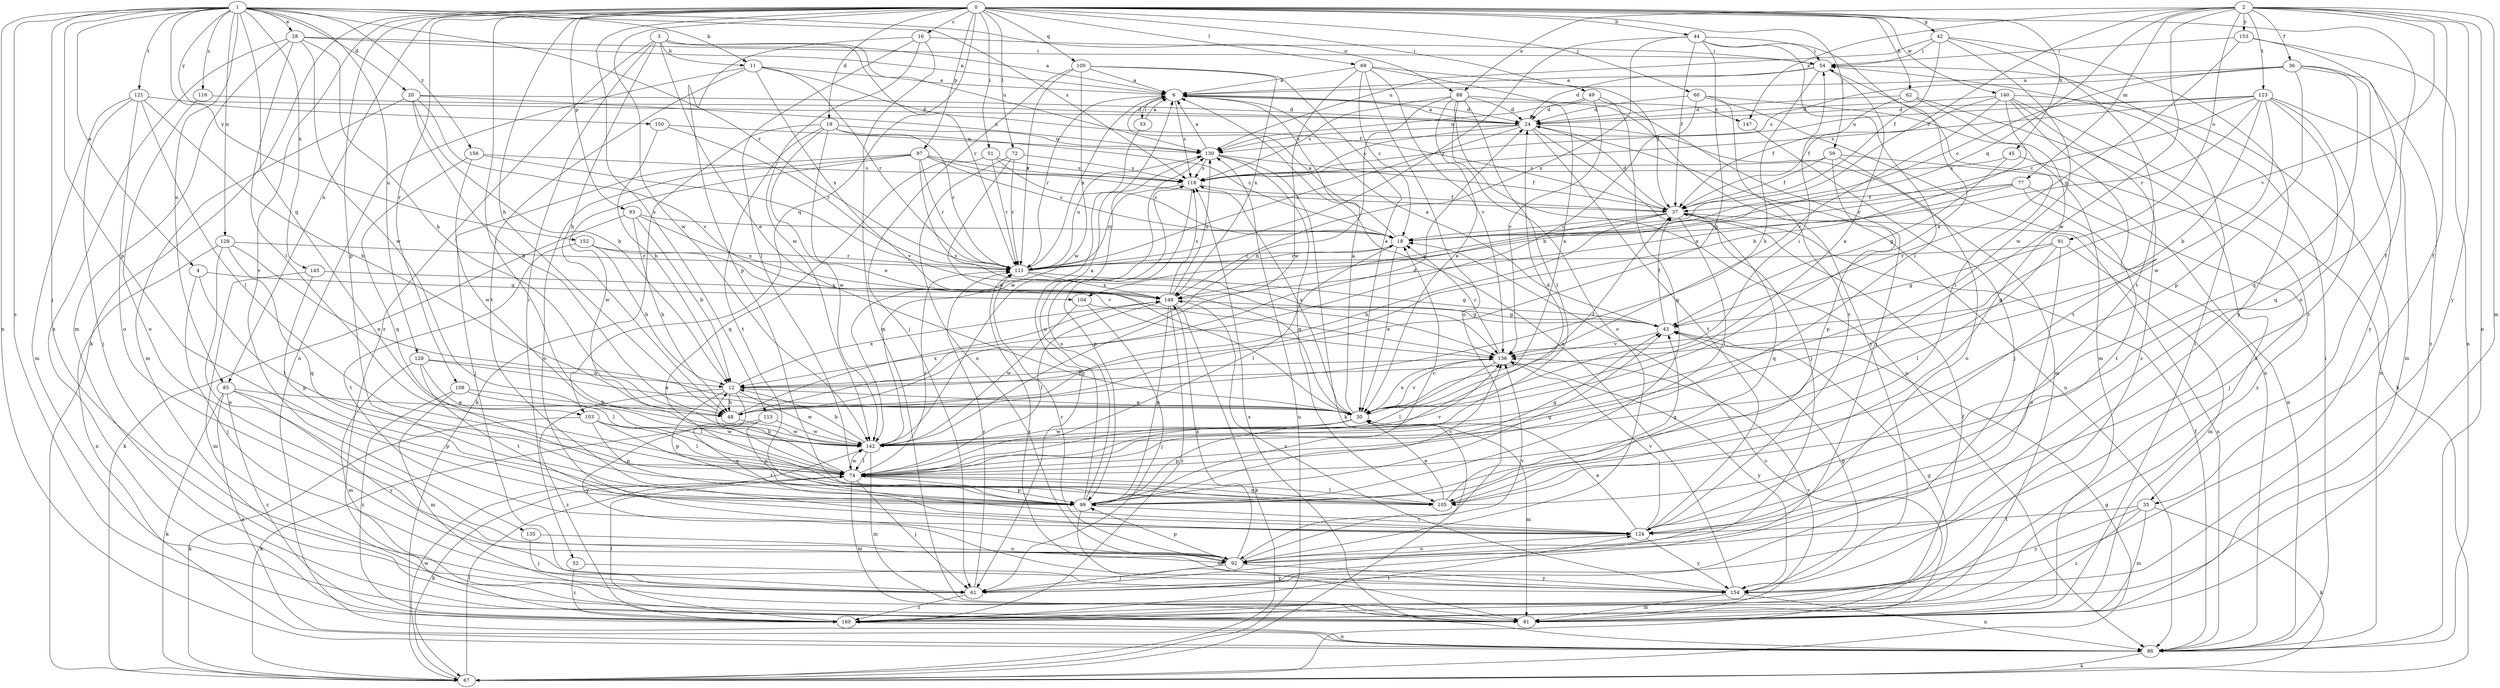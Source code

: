 strict digraph  {
0;
1;
2;
3;
4;
6;
11;
12;
16;
18;
19;
20;
24;
28;
30;
35;
36;
37;
42;
43;
44;
45;
48;
49;
51;
52;
53;
54;
59;
60;
61;
62;
67;
69;
72;
74;
77;
81;
85;
86;
88;
91;
92;
93;
97;
99;
100;
103;
104;
105;
108;
111;
113;
116;
118;
121;
123;
124;
128;
129;
130;
135;
136;
140;
142;
145;
147;
148;
150;
152;
153;
154;
156;
160;
0 -> 16  [label=c];
0 -> 19  [label=d];
0 -> 35  [label=f];
0 -> 42  [label=g];
0 -> 44  [label=h];
0 -> 45  [label=h];
0 -> 48  [label=h];
0 -> 49  [label=i];
0 -> 51  [label=i];
0 -> 59  [label=j];
0 -> 60  [label=j];
0 -> 62  [label=k];
0 -> 67  [label=k];
0 -> 69  [label=l];
0 -> 72  [label=l];
0 -> 74  [label=l];
0 -> 85  [label=n];
0 -> 93  [label=p];
0 -> 97  [label=p];
0 -> 99  [label=p];
0 -> 100  [label=q];
0 -> 103  [label=q];
0 -> 108  [label=r];
0 -> 113  [label=s];
0 -> 135  [label=v];
0 -> 140  [label=w];
0 -> 142  [label=w];
1 -> 4  [label=a];
1 -> 11  [label=b];
1 -> 20  [label=d];
1 -> 28  [label=e];
1 -> 61  [label=j];
1 -> 85  [label=n];
1 -> 86  [label=n];
1 -> 88  [label=o];
1 -> 99  [label=p];
1 -> 103  [label=q];
1 -> 111  [label=r];
1 -> 116  [label=s];
1 -> 118  [label=s];
1 -> 121  [label=t];
1 -> 128  [label=u];
1 -> 129  [label=u];
1 -> 145  [label=x];
1 -> 150  [label=y];
1 -> 152  [label=y];
1 -> 156  [label=z];
1 -> 160  [label=z];
2 -> 18  [label=c];
2 -> 35  [label=f];
2 -> 36  [label=f];
2 -> 77  [label=m];
2 -> 81  [label=m];
2 -> 86  [label=n];
2 -> 88  [label=o];
2 -> 91  [label=o];
2 -> 104  [label=q];
2 -> 123  [label=t];
2 -> 136  [label=v];
2 -> 142  [label=w];
2 -> 147  [label=x];
2 -> 153  [label=y];
2 -> 154  [label=y];
3 -> 6  [label=a];
3 -> 11  [label=b];
3 -> 30  [label=e];
3 -> 48  [label=h];
3 -> 52  [label=i];
3 -> 111  [label=r];
3 -> 130  [label=u];
3 -> 160  [label=z];
4 -> 61  [label=j];
4 -> 74  [label=l];
4 -> 104  [label=q];
6 -> 24  [label=d];
6 -> 53  [label=i];
6 -> 111  [label=r];
6 -> 118  [label=s];
6 -> 147  [label=x];
11 -> 6  [label=a];
11 -> 37  [label=f];
11 -> 86  [label=n];
11 -> 111  [label=r];
11 -> 124  [label=t];
11 -> 148  [label=x];
12 -> 30  [label=e];
12 -> 48  [label=h];
12 -> 99  [label=p];
12 -> 142  [label=w];
12 -> 148  [label=x];
12 -> 154  [label=y];
12 -> 160  [label=z];
16 -> 54  [label=i];
16 -> 74  [label=l];
16 -> 81  [label=m];
16 -> 99  [label=p];
16 -> 142  [label=w];
18 -> 6  [label=a];
18 -> 30  [label=e];
18 -> 74  [label=l];
18 -> 111  [label=r];
19 -> 18  [label=c];
19 -> 30  [label=e];
19 -> 67  [label=k];
19 -> 111  [label=r];
19 -> 124  [label=t];
19 -> 130  [label=u];
19 -> 142  [label=w];
20 -> 12  [label=b];
20 -> 24  [label=d];
20 -> 48  [label=h];
20 -> 81  [label=m];
20 -> 130  [label=u];
20 -> 136  [label=v];
24 -> 6  [label=a];
24 -> 61  [label=j];
24 -> 81  [label=m];
24 -> 86  [label=n];
24 -> 111  [label=r];
24 -> 118  [label=s];
24 -> 124  [label=t];
24 -> 130  [label=u];
28 -> 6  [label=a];
28 -> 48  [label=h];
28 -> 54  [label=i];
28 -> 74  [label=l];
28 -> 81  [label=m];
28 -> 142  [label=w];
28 -> 160  [label=z];
30 -> 6  [label=a];
30 -> 37  [label=f];
30 -> 54  [label=i];
30 -> 81  [label=m];
30 -> 99  [label=p];
30 -> 118  [label=s];
30 -> 136  [label=v];
30 -> 142  [label=w];
35 -> 67  [label=k];
35 -> 81  [label=m];
35 -> 124  [label=t];
35 -> 154  [label=y];
35 -> 160  [label=z];
36 -> 6  [label=a];
36 -> 18  [label=c];
36 -> 99  [label=p];
36 -> 105  [label=q];
36 -> 118  [label=s];
36 -> 154  [label=y];
36 -> 160  [label=z];
37 -> 18  [label=c];
37 -> 24  [label=d];
37 -> 48  [label=h];
37 -> 74  [label=l];
37 -> 86  [label=n];
37 -> 105  [label=q];
37 -> 148  [label=x];
42 -> 37  [label=f];
42 -> 54  [label=i];
42 -> 124  [label=t];
42 -> 130  [label=u];
42 -> 142  [label=w];
42 -> 154  [label=y];
43 -> 6  [label=a];
43 -> 37  [label=f];
43 -> 136  [label=v];
44 -> 30  [label=e];
44 -> 37  [label=f];
44 -> 48  [label=h];
44 -> 54  [label=i];
44 -> 74  [label=l];
44 -> 111  [label=r];
44 -> 148  [label=x];
45 -> 43  [label=g];
45 -> 118  [label=s];
45 -> 160  [label=z];
48 -> 24  [label=d];
48 -> 142  [label=w];
48 -> 148  [label=x];
49 -> 24  [label=d];
49 -> 61  [label=j];
49 -> 99  [label=p];
49 -> 130  [label=u];
49 -> 136  [label=v];
51 -> 18  [label=c];
51 -> 105  [label=q];
51 -> 111  [label=r];
51 -> 118  [label=s];
52 -> 154  [label=y];
52 -> 160  [label=z];
53 -> 6  [label=a];
53 -> 142  [label=w];
54 -> 6  [label=a];
54 -> 24  [label=d];
54 -> 30  [label=e];
54 -> 48  [label=h];
59 -> 37  [label=f];
59 -> 86  [label=n];
59 -> 92  [label=o];
59 -> 99  [label=p];
59 -> 118  [label=s];
60 -> 12  [label=b];
60 -> 24  [label=d];
60 -> 81  [label=m];
60 -> 86  [label=n];
60 -> 124  [label=t];
61 -> 111  [label=r];
61 -> 160  [label=z];
62 -> 24  [label=d];
62 -> 37  [label=f];
62 -> 105  [label=q];
62 -> 160  [label=z];
67 -> 18  [label=c];
67 -> 43  [label=g];
67 -> 74  [label=l];
67 -> 130  [label=u];
67 -> 142  [label=w];
69 -> 6  [label=a];
69 -> 18  [label=c];
69 -> 30  [label=e];
69 -> 37  [label=f];
69 -> 92  [label=o];
69 -> 136  [label=v];
69 -> 142  [label=w];
72 -> 30  [label=e];
72 -> 92  [label=o];
72 -> 111  [label=r];
72 -> 118  [label=s];
74 -> 12  [label=b];
74 -> 43  [label=g];
74 -> 61  [label=j];
74 -> 67  [label=k];
74 -> 81  [label=m];
74 -> 99  [label=p];
74 -> 105  [label=q];
74 -> 111  [label=r];
74 -> 136  [label=v];
74 -> 142  [label=w];
77 -> 18  [label=c];
77 -> 37  [label=f];
77 -> 61  [label=j];
77 -> 124  [label=t];
77 -> 148  [label=x];
81 -> 43  [label=g];
81 -> 54  [label=i];
81 -> 136  [label=v];
85 -> 30  [label=e];
85 -> 67  [label=k];
85 -> 86  [label=n];
85 -> 99  [label=p];
85 -> 154  [label=y];
85 -> 160  [label=z];
86 -> 37  [label=f];
86 -> 54  [label=i];
86 -> 67  [label=k];
86 -> 118  [label=s];
88 -> 24  [label=d];
88 -> 30  [label=e];
88 -> 48  [label=h];
88 -> 74  [label=l];
88 -> 86  [label=n];
88 -> 92  [label=o];
88 -> 118  [label=s];
88 -> 154  [label=y];
91 -> 43  [label=g];
91 -> 74  [label=l];
91 -> 81  [label=m];
91 -> 92  [label=o];
91 -> 111  [label=r];
92 -> 61  [label=j];
92 -> 99  [label=p];
92 -> 111  [label=r];
92 -> 136  [label=v];
92 -> 148  [label=x];
92 -> 154  [label=y];
93 -> 12  [label=b];
93 -> 18  [label=c];
93 -> 48  [label=h];
93 -> 67  [label=k];
93 -> 148  [label=x];
97 -> 18  [label=c];
97 -> 37  [label=f];
97 -> 61  [label=j];
97 -> 92  [label=o];
97 -> 111  [label=r];
97 -> 118  [label=s];
97 -> 136  [label=v];
97 -> 142  [label=w];
99 -> 18  [label=c];
99 -> 43  [label=g];
99 -> 81  [label=m];
99 -> 118  [label=s];
99 -> 124  [label=t];
99 -> 130  [label=u];
99 -> 136  [label=v];
100 -> 6  [label=a];
100 -> 30  [label=e];
100 -> 61  [label=j];
100 -> 111  [label=r];
100 -> 142  [label=w];
100 -> 148  [label=x];
103 -> 67  [label=k];
103 -> 74  [label=l];
103 -> 99  [label=p];
103 -> 105  [label=q];
103 -> 142  [label=w];
104 -> 43  [label=g];
104 -> 61  [label=j];
104 -> 142  [label=w];
105 -> 30  [label=e];
105 -> 43  [label=g];
105 -> 54  [label=i];
105 -> 74  [label=l];
108 -> 48  [label=h];
108 -> 74  [label=l];
108 -> 81  [label=m];
108 -> 160  [label=z];
111 -> 6  [label=a];
111 -> 18  [label=c];
111 -> 43  [label=g];
111 -> 130  [label=u];
111 -> 148  [label=x];
113 -> 67  [label=k];
113 -> 99  [label=p];
113 -> 124  [label=t];
113 -> 142  [label=w];
116 -> 24  [label=d];
116 -> 92  [label=o];
118 -> 37  [label=f];
118 -> 99  [label=p];
118 -> 111  [label=r];
121 -> 24  [label=d];
121 -> 48  [label=h];
121 -> 61  [label=j];
121 -> 74  [label=l];
121 -> 81  [label=m];
121 -> 92  [label=o];
123 -> 12  [label=b];
123 -> 18  [label=c];
123 -> 24  [label=d];
123 -> 81  [label=m];
123 -> 105  [label=q];
123 -> 111  [label=r];
123 -> 118  [label=s];
123 -> 124  [label=t];
123 -> 130  [label=u];
123 -> 142  [label=w];
124 -> 30  [label=e];
124 -> 92  [label=o];
124 -> 136  [label=v];
124 -> 154  [label=y];
128 -> 12  [label=b];
128 -> 30  [label=e];
128 -> 74  [label=l];
128 -> 81  [label=m];
128 -> 124  [label=t];
129 -> 30  [label=e];
129 -> 86  [label=n];
129 -> 92  [label=o];
129 -> 105  [label=q];
129 -> 111  [label=r];
130 -> 6  [label=a];
130 -> 37  [label=f];
130 -> 61  [label=j];
130 -> 67  [label=k];
130 -> 105  [label=q];
130 -> 118  [label=s];
135 -> 61  [label=j];
135 -> 92  [label=o];
136 -> 12  [label=b];
136 -> 18  [label=c];
136 -> 30  [label=e];
136 -> 74  [label=l];
136 -> 154  [label=y];
140 -> 12  [label=b];
140 -> 24  [label=d];
140 -> 37  [label=f];
140 -> 67  [label=k];
140 -> 86  [label=n];
140 -> 124  [label=t];
140 -> 136  [label=v];
140 -> 160  [label=z];
142 -> 6  [label=a];
142 -> 12  [label=b];
142 -> 24  [label=d];
142 -> 74  [label=l];
142 -> 81  [label=m];
145 -> 81  [label=m];
145 -> 99  [label=p];
145 -> 148  [label=x];
147 -> 61  [label=j];
148 -> 43  [label=g];
148 -> 67  [label=k];
148 -> 74  [label=l];
148 -> 99  [label=p];
148 -> 118  [label=s];
148 -> 130  [label=u];
148 -> 160  [label=z];
150 -> 12  [label=b];
150 -> 111  [label=r];
150 -> 130  [label=u];
152 -> 12  [label=b];
152 -> 111  [label=r];
152 -> 124  [label=t];
152 -> 136  [label=v];
153 -> 43  [label=g];
153 -> 54  [label=i];
153 -> 86  [label=n];
153 -> 92  [label=o];
154 -> 6  [label=a];
154 -> 43  [label=g];
154 -> 81  [label=m];
154 -> 86  [label=n];
154 -> 111  [label=r];
154 -> 148  [label=x];
156 -> 105  [label=q];
156 -> 118  [label=s];
156 -> 136  [label=v];
156 -> 142  [label=w];
160 -> 37  [label=f];
160 -> 74  [label=l];
160 -> 86  [label=n];
160 -> 124  [label=t];
}
